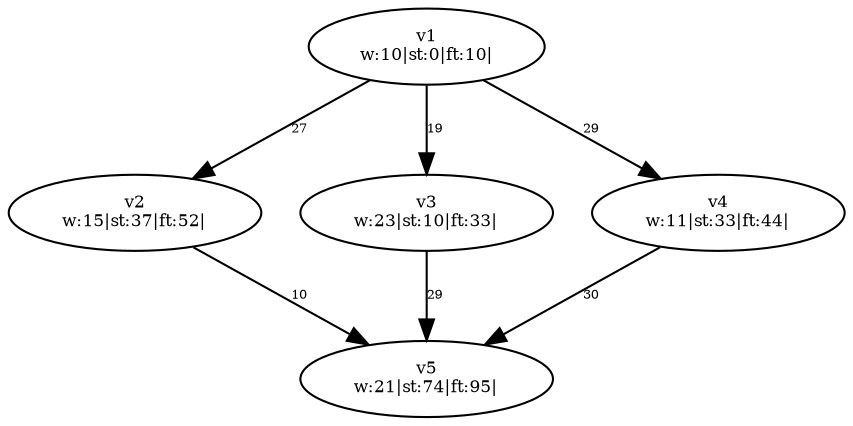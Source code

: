 digraph {
	v1 [label="v1
w:10|st:0|ft:10|" fontsize=8.0]
	v2 [label="v2
w:15|st:37|ft:52|" fontsize=8.0]
	v3 [label="v3
w:23|st:10|ft:33|" fontsize=8.0]
	v4 [label="v4
w:11|st:33|ft:44|" fontsize=8.0]
	v5 [label="v5
w:21|st:74|ft:95|" fontsize=8.0]
	v1 -> v2 [label=27 constraint=true fontsize=6.0]
	v1 -> v3 [label=19 constraint=true fontsize=6.0]
	v1 -> v4 [label=29 constraint=true fontsize=6.0]
	v2 -> v5 [label=10 constraint=true fontsize=6.0]
	v3 -> v5 [label=29 constraint=true fontsize=6.0]
	v4 -> v5 [label=30 constraint=true fontsize=6.0]
}
